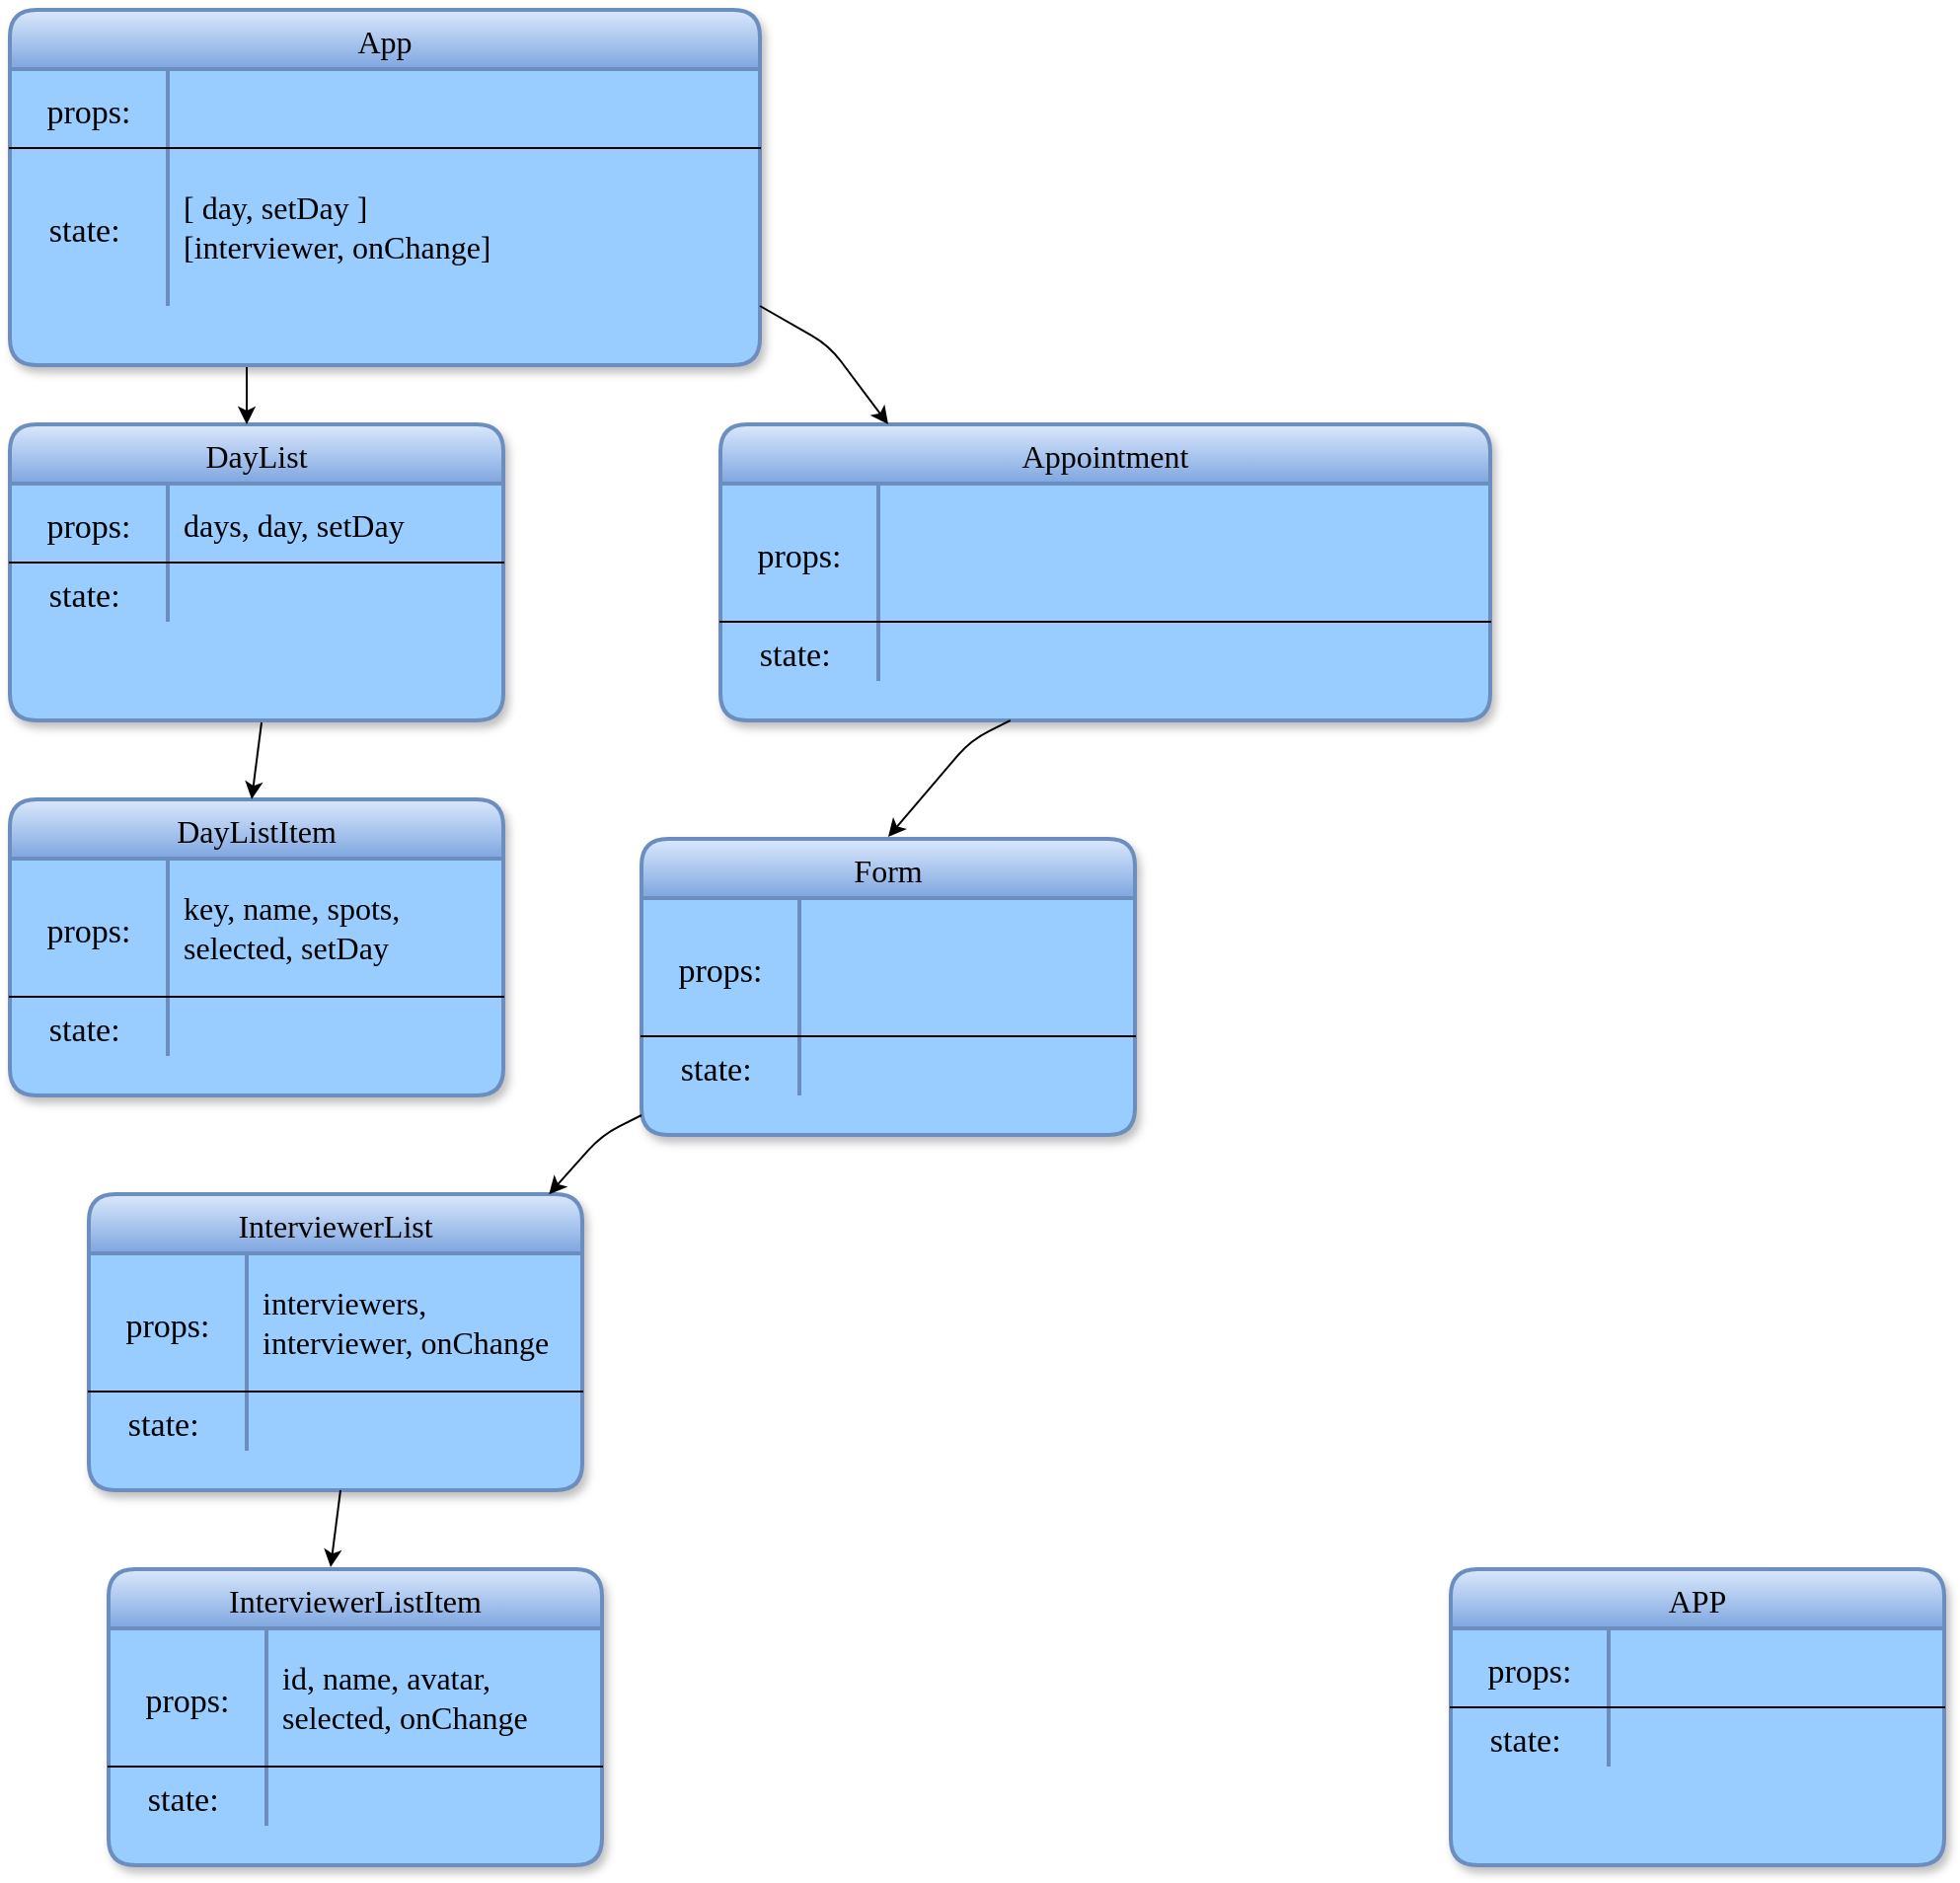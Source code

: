 <mxfile version="13.11.0" type="github">
  <diagram id="R2lEEEUBdFMjLlhIrx00" name="Page-1">
    <mxGraphModel dx="1604" dy="761" grid="1" gridSize="10" guides="1" tooltips="1" connect="1" arrows="1" fold="1" page="1" pageScale="1" pageWidth="850" pageHeight="1100" math="0" shadow="0" extFonts="Permanent Marker^https://fonts.googleapis.com/css?family=Permanent+Marker">
      <root>
        <mxCell id="0" />
        <mxCell id="1" parent="0" />
        <mxCell id="C-vyLk0tnHw3VtMMgP7b-23" value="App" style="shape=table;startSize=30;container=1;collapsible=1;childLayout=tableLayout;fixedRows=1;rowLines=0;fontStyle=0;align=center;resizeLast=1;fillColor=#dae8fc;strokeWidth=2;perimeterSpacing=1;rounded=1;shadow=1;gradientColor=#7ea6e0;swimlaneFillColor=#99CCFF;fontFamily=Permanent Marker;fontSource=https%3A%2F%2Ffonts.googleapis.com%2Fcss%3Ffamily%3DPermanent%2BMarker;fontSize=16;strokeColor=#6c8ebf;" parent="1" vertex="1">
          <mxGeometry x="-760" y="30" width="380" height="180" as="geometry" />
        </mxCell>
        <mxCell id="C-vyLk0tnHw3VtMMgP7b-24" value="" style="shape=partialRectangle;collapsible=0;dropTarget=0;pointerEvents=0;fillColor=none;points=[[0,0.5],[1,0.5]];portConstraint=eastwest;top=0;left=0;right=0;bottom=1;" parent="C-vyLk0tnHw3VtMMgP7b-23" vertex="1">
          <mxGeometry y="30" width="380" height="40" as="geometry" />
        </mxCell>
        <mxCell id="C-vyLk0tnHw3VtMMgP7b-25" value="props:" style="shape=partialRectangle;overflow=hidden;connectable=0;fillColor=none;top=0;left=0;bottom=0;right=0;fontStyle=0;fontFamily=Permanent Marker;fontSource=https%3A%2F%2Ffonts.googleapis.com%2Fcss%3Ffamily%3DPermanent%2BMarker;fontSize=17;strokeColor=none;" parent="C-vyLk0tnHw3VtMMgP7b-24" vertex="1">
          <mxGeometry width="80" height="40" as="geometry" />
        </mxCell>
        <mxCell id="C-vyLk0tnHw3VtMMgP7b-26" value="" style="shape=partialRectangle;overflow=hidden;connectable=0;fillColor=none;top=0;left=0;bottom=0;right=0;align=left;spacingLeft=6;fontStyle=5;dashed=1;strokeColor=none;" parent="C-vyLk0tnHw3VtMMgP7b-24" vertex="1">
          <mxGeometry x="80" width="300" height="40" as="geometry" />
        </mxCell>
        <mxCell id="C-vyLk0tnHw3VtMMgP7b-27" value="" style="shape=partialRectangle;collapsible=0;dropTarget=0;pointerEvents=0;fillColor=none;points=[[0,0.5],[1,0.5]];portConstraint=eastwest;top=0;left=0;right=0;bottom=0;" parent="C-vyLk0tnHw3VtMMgP7b-23" vertex="1">
          <mxGeometry y="70" width="380" height="80" as="geometry" />
        </mxCell>
        <mxCell id="C-vyLk0tnHw3VtMMgP7b-28" value="state: " style="shape=partialRectangle;overflow=hidden;connectable=0;fillColor=none;top=0;left=0;bottom=0;right=0;fontStyle=0;fontFamily=Permanent Marker;fontSource=https%3A%2F%2Ffonts.googleapis.com%2Fcss%3Ffamily%3DPermanent%2BMarker;fontSize=17;strokeColor=none;" parent="C-vyLk0tnHw3VtMMgP7b-27" vertex="1">
          <mxGeometry width="80" height="80" as="geometry" />
        </mxCell>
        <mxCell id="C-vyLk0tnHw3VtMMgP7b-29" value="[ day, setDay ]&#xa;[interviewer, onChange]" style="shape=partialRectangle;overflow=hidden;connectable=0;fillColor=none;top=0;left=0;bottom=0;right=0;align=left;spacingLeft=6;fontFamily=Comic Sans MS;fontSize=16;whiteSpace=wrap;" parent="C-vyLk0tnHw3VtMMgP7b-27" vertex="1">
          <mxGeometry x="80" width="300" height="80" as="geometry" />
        </mxCell>
        <mxCell id="A5uWAZjU7SPnxZfKaYR8-1" value="DayList" style="shape=table;startSize=30;container=1;collapsible=1;childLayout=tableLayout;fixedRows=1;rowLines=0;fontStyle=0;align=center;resizeLast=1;fillColor=#dae8fc;strokeWidth=2;perimeterSpacing=1;rounded=1;shadow=1;gradientColor=#7ea6e0;swimlaneFillColor=#99CCFF;fontFamily=Permanent Marker;fontSource=https%3A%2F%2Ffonts.googleapis.com%2Fcss%3Ffamily%3DPermanent%2BMarker;fontSize=16;strokeColor=#6c8ebf;" parent="1" vertex="1">
          <mxGeometry x="-760" y="240" width="250" height="150" as="geometry" />
        </mxCell>
        <mxCell id="A5uWAZjU7SPnxZfKaYR8-2" value="" style="shape=partialRectangle;collapsible=0;dropTarget=0;pointerEvents=0;fillColor=none;points=[[0,0.5],[1,0.5]];portConstraint=eastwest;top=0;left=0;right=0;bottom=1;" parent="A5uWAZjU7SPnxZfKaYR8-1" vertex="1">
          <mxGeometry y="30" width="250" height="40" as="geometry" />
        </mxCell>
        <mxCell id="A5uWAZjU7SPnxZfKaYR8-3" value="props:" style="shape=partialRectangle;overflow=hidden;connectable=0;fillColor=none;top=0;left=0;bottom=0;right=0;fontStyle=0;fontFamily=Permanent Marker;fontSource=https%3A%2F%2Ffonts.googleapis.com%2Fcss%3Ffamily%3DPermanent%2BMarker;fontSize=17;strokeColor=none;" parent="A5uWAZjU7SPnxZfKaYR8-2" vertex="1">
          <mxGeometry width="80" height="40" as="geometry" />
        </mxCell>
        <mxCell id="A5uWAZjU7SPnxZfKaYR8-4" value="days, day, setDay" style="shape=partialRectangle;overflow=hidden;connectable=0;fillColor=none;top=0;left=0;bottom=0;right=0;align=left;spacingLeft=6;fontStyle=0;dashed=1;strokeColor=none;fontFamily=Comic Sans MS;fontSize=16;" parent="A5uWAZjU7SPnxZfKaYR8-2" vertex="1">
          <mxGeometry x="80" width="170" height="40" as="geometry" />
        </mxCell>
        <mxCell id="A5uWAZjU7SPnxZfKaYR8-5" value="" style="shape=partialRectangle;collapsible=0;dropTarget=0;pointerEvents=0;fillColor=none;points=[[0,0.5],[1,0.5]];portConstraint=eastwest;top=0;left=0;right=0;bottom=0;" parent="A5uWAZjU7SPnxZfKaYR8-1" vertex="1">
          <mxGeometry y="70" width="250" height="30" as="geometry" />
        </mxCell>
        <mxCell id="A5uWAZjU7SPnxZfKaYR8-6" value="state: " style="shape=partialRectangle;overflow=hidden;connectable=0;fillColor=none;top=0;left=0;bottom=0;right=0;fontStyle=0;fontFamily=Permanent Marker;fontSource=https%3A%2F%2Ffonts.googleapis.com%2Fcss%3Ffamily%3DPermanent%2BMarker;fontSize=17;strokeColor=none;" parent="A5uWAZjU7SPnxZfKaYR8-5" vertex="1">
          <mxGeometry width="80" height="30" as="geometry" />
        </mxCell>
        <mxCell id="A5uWAZjU7SPnxZfKaYR8-7" value="" style="shape=partialRectangle;overflow=hidden;connectable=0;fillColor=none;top=0;left=0;bottom=0;right=0;align=left;spacingLeft=6;fontFamily=Comic Sans MS;fontSize=16;" parent="A5uWAZjU7SPnxZfKaYR8-5" vertex="1">
          <mxGeometry x="80" width="170" height="30" as="geometry" />
        </mxCell>
        <mxCell id="A5uWAZjU7SPnxZfKaYR8-8" value="DayListItem" style="shape=table;startSize=30;container=1;collapsible=1;childLayout=tableLayout;fixedRows=1;rowLines=0;fontStyle=0;align=center;resizeLast=1;fillColor=#dae8fc;strokeWidth=2;perimeterSpacing=1;rounded=1;shadow=1;gradientColor=#7ea6e0;swimlaneFillColor=#99CCFF;fontFamily=Permanent Marker;fontSource=https%3A%2F%2Ffonts.googleapis.com%2Fcss%3Ffamily%3DPermanent%2BMarker;fontSize=16;strokeColor=#6c8ebf;" parent="1" vertex="1">
          <mxGeometry x="-760" y="430" width="250" height="150" as="geometry" />
        </mxCell>
        <mxCell id="A5uWAZjU7SPnxZfKaYR8-9" value="" style="shape=partialRectangle;collapsible=0;dropTarget=0;pointerEvents=0;fillColor=none;points=[[0,0.5],[1,0.5]];portConstraint=eastwest;top=0;left=0;right=0;bottom=1;" parent="A5uWAZjU7SPnxZfKaYR8-8" vertex="1">
          <mxGeometry y="30" width="250" height="70" as="geometry" />
        </mxCell>
        <mxCell id="A5uWAZjU7SPnxZfKaYR8-10" value="props:" style="shape=partialRectangle;overflow=hidden;connectable=0;fillColor=none;top=0;left=0;bottom=0;right=0;fontStyle=0;fontFamily=Permanent Marker;fontSource=https%3A%2F%2Ffonts.googleapis.com%2Fcss%3Ffamily%3DPermanent%2BMarker;fontSize=17;strokeColor=none;" parent="A5uWAZjU7SPnxZfKaYR8-9" vertex="1">
          <mxGeometry width="80" height="70" as="geometry" />
        </mxCell>
        <mxCell id="A5uWAZjU7SPnxZfKaYR8-11" value="key, name, spots, selected, setDay" style="shape=partialRectangle;overflow=hidden;connectable=0;fillColor=none;top=0;left=0;bottom=0;right=0;align=left;spacingLeft=6;fontStyle=0;dashed=1;strokeColor=none;fontSize=16;fontFamily=Comic Sans MS;whiteSpace=wrap;" parent="A5uWAZjU7SPnxZfKaYR8-9" vertex="1">
          <mxGeometry x="80" width="170" height="70" as="geometry" />
        </mxCell>
        <mxCell id="A5uWAZjU7SPnxZfKaYR8-12" value="" style="shape=partialRectangle;collapsible=0;dropTarget=0;pointerEvents=0;fillColor=none;points=[[0,0.5],[1,0.5]];portConstraint=eastwest;top=0;left=0;right=0;bottom=0;" parent="A5uWAZjU7SPnxZfKaYR8-8" vertex="1">
          <mxGeometry y="100" width="250" height="30" as="geometry" />
        </mxCell>
        <mxCell id="A5uWAZjU7SPnxZfKaYR8-13" value="state: " style="shape=partialRectangle;overflow=hidden;connectable=0;fillColor=none;top=0;left=0;bottom=0;right=0;fontStyle=0;fontFamily=Permanent Marker;fontSource=https%3A%2F%2Ffonts.googleapis.com%2Fcss%3Ffamily%3DPermanent%2BMarker;fontSize=17;strokeColor=none;" parent="A5uWAZjU7SPnxZfKaYR8-12" vertex="1">
          <mxGeometry width="80" height="30" as="geometry" />
        </mxCell>
        <mxCell id="A5uWAZjU7SPnxZfKaYR8-14" value="" style="shape=partialRectangle;overflow=hidden;connectable=0;fillColor=none;top=0;left=0;bottom=0;right=0;align=left;spacingLeft=6;" parent="A5uWAZjU7SPnxZfKaYR8-12" vertex="1">
          <mxGeometry x="80" width="170" height="30" as="geometry" />
        </mxCell>
        <mxCell id="A5uWAZjU7SPnxZfKaYR8-15" value="InterviewerList" style="shape=table;startSize=30;container=1;collapsible=1;childLayout=tableLayout;fixedRows=1;rowLines=0;fontStyle=0;align=center;resizeLast=1;fillColor=#dae8fc;strokeWidth=2;perimeterSpacing=1;rounded=1;shadow=1;gradientColor=#7ea6e0;swimlaneFillColor=#99CCFF;fontFamily=Permanent Marker;fontSource=https%3A%2F%2Ffonts.googleapis.com%2Fcss%3Ffamily%3DPermanent%2BMarker;fontSize=16;strokeColor=#6c8ebf;" parent="1" vertex="1">
          <mxGeometry x="-720" y="630" width="250" height="150" as="geometry" />
        </mxCell>
        <mxCell id="A5uWAZjU7SPnxZfKaYR8-16" value="" style="shape=partialRectangle;collapsible=0;dropTarget=0;pointerEvents=0;fillColor=none;points=[[0,0.5],[1,0.5]];portConstraint=eastwest;top=0;left=0;right=0;bottom=1;" parent="A5uWAZjU7SPnxZfKaYR8-15" vertex="1">
          <mxGeometry y="30" width="250" height="70" as="geometry" />
        </mxCell>
        <mxCell id="A5uWAZjU7SPnxZfKaYR8-17" value="props:" style="shape=partialRectangle;overflow=hidden;connectable=0;fillColor=none;top=0;left=0;bottom=0;right=0;fontStyle=0;fontFamily=Permanent Marker;fontSource=https%3A%2F%2Ffonts.googleapis.com%2Fcss%3Ffamily%3DPermanent%2BMarker;fontSize=17;strokeColor=none;" parent="A5uWAZjU7SPnxZfKaYR8-16" vertex="1">
          <mxGeometry width="80" height="70" as="geometry" />
        </mxCell>
        <mxCell id="A5uWAZjU7SPnxZfKaYR8-18" value="interviewers, interviewer, onChange" style="shape=partialRectangle;overflow=hidden;connectable=0;fillColor=none;top=0;left=0;bottom=0;right=0;align=left;spacingLeft=6;fontStyle=0;dashed=1;strokeColor=none;fontFamily=Comic Sans MS;fontSize=16;whiteSpace=wrap;labelBorderColor=none;" parent="A5uWAZjU7SPnxZfKaYR8-16" vertex="1">
          <mxGeometry x="80" width="170" height="70" as="geometry" />
        </mxCell>
        <mxCell id="A5uWAZjU7SPnxZfKaYR8-19" value="" style="shape=partialRectangle;collapsible=0;dropTarget=0;pointerEvents=0;fillColor=none;points=[[0,0.5],[1,0.5]];portConstraint=eastwest;top=0;left=0;right=0;bottom=0;" parent="A5uWAZjU7SPnxZfKaYR8-15" vertex="1">
          <mxGeometry y="100" width="250" height="30" as="geometry" />
        </mxCell>
        <mxCell id="A5uWAZjU7SPnxZfKaYR8-20" value="state: " style="shape=partialRectangle;overflow=hidden;connectable=0;fillColor=none;top=0;left=0;bottom=0;right=0;fontStyle=0;fontFamily=Permanent Marker;fontSource=https%3A%2F%2Ffonts.googleapis.com%2Fcss%3Ffamily%3DPermanent%2BMarker;fontSize=17;strokeColor=none;" parent="A5uWAZjU7SPnxZfKaYR8-19" vertex="1">
          <mxGeometry width="80" height="30" as="geometry" />
        </mxCell>
        <mxCell id="A5uWAZjU7SPnxZfKaYR8-21" value="" style="shape=partialRectangle;overflow=hidden;connectable=0;fillColor=none;top=0;left=0;bottom=0;right=0;align=left;spacingLeft=6;" parent="A5uWAZjU7SPnxZfKaYR8-19" vertex="1">
          <mxGeometry x="80" width="170" height="30" as="geometry" />
        </mxCell>
        <mxCell id="A5uWAZjU7SPnxZfKaYR8-22" value="APP" style="shape=table;startSize=30;container=1;collapsible=1;childLayout=tableLayout;fixedRows=1;rowLines=0;fontStyle=0;align=center;resizeLast=1;fillColor=#dae8fc;strokeWidth=2;perimeterSpacing=1;rounded=1;shadow=1;gradientColor=#7ea6e0;swimlaneFillColor=#99CCFF;fontFamily=Permanent Marker;fontSource=https%3A%2F%2Ffonts.googleapis.com%2Fcss%3Ffamily%3DPermanent%2BMarker;fontSize=16;strokeColor=#6c8ebf;" parent="1" vertex="1">
          <mxGeometry x="-30" y="820" width="250" height="150" as="geometry" />
        </mxCell>
        <mxCell id="A5uWAZjU7SPnxZfKaYR8-23" value="" style="shape=partialRectangle;collapsible=0;dropTarget=0;pointerEvents=0;fillColor=none;points=[[0,0.5],[1,0.5]];portConstraint=eastwest;top=0;left=0;right=0;bottom=1;" parent="A5uWAZjU7SPnxZfKaYR8-22" vertex="1">
          <mxGeometry y="30" width="250" height="40" as="geometry" />
        </mxCell>
        <mxCell id="A5uWAZjU7SPnxZfKaYR8-24" value="props:" style="shape=partialRectangle;overflow=hidden;connectable=0;fillColor=none;top=0;left=0;bottom=0;right=0;fontStyle=0;fontFamily=Permanent Marker;fontSource=https%3A%2F%2Ffonts.googleapis.com%2Fcss%3Ffamily%3DPermanent%2BMarker;fontSize=17;strokeColor=none;" parent="A5uWAZjU7SPnxZfKaYR8-23" vertex="1">
          <mxGeometry width="80" height="40" as="geometry" />
        </mxCell>
        <mxCell id="A5uWAZjU7SPnxZfKaYR8-25" value="" style="shape=partialRectangle;overflow=hidden;connectable=0;fillColor=none;top=0;left=0;bottom=0;right=0;align=left;spacingLeft=6;fontStyle=5;dashed=1;strokeColor=none;" parent="A5uWAZjU7SPnxZfKaYR8-23" vertex="1">
          <mxGeometry x="80" width="170" height="40" as="geometry" />
        </mxCell>
        <mxCell id="A5uWAZjU7SPnxZfKaYR8-26" value="" style="shape=partialRectangle;collapsible=0;dropTarget=0;pointerEvents=0;fillColor=none;points=[[0,0.5],[1,0.5]];portConstraint=eastwest;top=0;left=0;right=0;bottom=0;" parent="A5uWAZjU7SPnxZfKaYR8-22" vertex="1">
          <mxGeometry y="70" width="250" height="30" as="geometry" />
        </mxCell>
        <mxCell id="A5uWAZjU7SPnxZfKaYR8-27" value="state: " style="shape=partialRectangle;overflow=hidden;connectable=0;fillColor=none;top=0;left=0;bottom=0;right=0;fontStyle=0;fontFamily=Permanent Marker;fontSource=https%3A%2F%2Ffonts.googleapis.com%2Fcss%3Ffamily%3DPermanent%2BMarker;fontSize=17;strokeColor=none;" parent="A5uWAZjU7SPnxZfKaYR8-26" vertex="1">
          <mxGeometry width="80" height="30" as="geometry" />
        </mxCell>
        <mxCell id="A5uWAZjU7SPnxZfKaYR8-28" value="" style="shape=partialRectangle;overflow=hidden;connectable=0;fillColor=none;top=0;left=0;bottom=0;right=0;align=left;spacingLeft=6;" parent="A5uWAZjU7SPnxZfKaYR8-26" vertex="1">
          <mxGeometry x="80" width="170" height="30" as="geometry" />
        </mxCell>
        <mxCell id="A5uWAZjU7SPnxZfKaYR8-29" value="" style="endArrow=classic;html=1;fontFamily=Comic Sans MS;fontSize=16;" parent="1" edge="1">
          <mxGeometry width="50" height="50" relative="1" as="geometry">
            <mxPoint x="-640" y="211" as="sourcePoint" />
            <mxPoint x="-640" y="240" as="targetPoint" />
          </mxGeometry>
        </mxCell>
        <mxCell id="A5uWAZjU7SPnxZfKaYR8-30" value="" style="endArrow=classic;html=1;fontFamily=Comic Sans MS;fontSize=16;exitX=0.5;exitY=1;exitDx=0;exitDy=0;" parent="1" edge="1">
          <mxGeometry width="50" height="50" relative="1" as="geometry">
            <mxPoint x="-632.5" y="391" as="sourcePoint" />
            <mxPoint x="-637.5" y="430" as="targetPoint" />
          </mxGeometry>
        </mxCell>
        <mxCell id="02ypSgLtWr1g-AYpHdK3-1" value="InterviewerListItem" style="shape=table;startSize=30;container=1;collapsible=1;childLayout=tableLayout;fixedRows=1;rowLines=0;fontStyle=0;align=center;resizeLast=1;fillColor=#dae8fc;strokeWidth=2;perimeterSpacing=1;rounded=1;shadow=1;gradientColor=#7ea6e0;swimlaneFillColor=#99CCFF;fontFamily=Permanent Marker;fontSource=https%3A%2F%2Ffonts.googleapis.com%2Fcss%3Ffamily%3DPermanent%2BMarker;fontSize=16;strokeColor=#6c8ebf;" vertex="1" parent="1">
          <mxGeometry x="-710" y="820" width="250" height="150" as="geometry" />
        </mxCell>
        <mxCell id="02ypSgLtWr1g-AYpHdK3-2" value="" style="shape=partialRectangle;collapsible=0;dropTarget=0;pointerEvents=0;fillColor=none;points=[[0,0.5],[1,0.5]];portConstraint=eastwest;top=0;left=0;right=0;bottom=1;" vertex="1" parent="02ypSgLtWr1g-AYpHdK3-1">
          <mxGeometry y="30" width="250" height="70" as="geometry" />
        </mxCell>
        <mxCell id="02ypSgLtWr1g-AYpHdK3-3" value="props:" style="shape=partialRectangle;overflow=hidden;connectable=0;fillColor=none;top=0;left=0;bottom=0;right=0;fontStyle=0;fontFamily=Permanent Marker;fontSource=https%3A%2F%2Ffonts.googleapis.com%2Fcss%3Ffamily%3DPermanent%2BMarker;fontSize=17;strokeColor=none;" vertex="1" parent="02ypSgLtWr1g-AYpHdK3-2">
          <mxGeometry width="80" height="70" as="geometry" />
        </mxCell>
        <mxCell id="02ypSgLtWr1g-AYpHdK3-4" value="id, name, avatar, selected, onChange" style="shape=partialRectangle;overflow=hidden;connectable=0;fillColor=none;top=0;left=0;bottom=0;right=0;align=left;spacingLeft=6;fontStyle=0;dashed=1;strokeColor=none;fontFamily=Comic Sans MS;fontSize=16;whiteSpace=wrap;" vertex="1" parent="02ypSgLtWr1g-AYpHdK3-2">
          <mxGeometry x="80" width="170" height="70" as="geometry" />
        </mxCell>
        <mxCell id="02ypSgLtWr1g-AYpHdK3-5" value="" style="shape=partialRectangle;collapsible=0;dropTarget=0;pointerEvents=0;fillColor=none;points=[[0,0.5],[1,0.5]];portConstraint=eastwest;top=0;left=0;right=0;bottom=0;" vertex="1" parent="02ypSgLtWr1g-AYpHdK3-1">
          <mxGeometry y="100" width="250" height="30" as="geometry" />
        </mxCell>
        <mxCell id="02ypSgLtWr1g-AYpHdK3-6" value="state: " style="shape=partialRectangle;overflow=hidden;connectable=0;fillColor=none;top=0;left=0;bottom=0;right=0;fontStyle=0;fontFamily=Permanent Marker;fontSource=https%3A%2F%2Ffonts.googleapis.com%2Fcss%3Ffamily%3DPermanent%2BMarker;fontSize=17;strokeColor=none;" vertex="1" parent="02ypSgLtWr1g-AYpHdK3-5">
          <mxGeometry width="80" height="30" as="geometry" />
        </mxCell>
        <mxCell id="02ypSgLtWr1g-AYpHdK3-7" value="" style="shape=partialRectangle;overflow=hidden;connectable=0;fillColor=none;top=0;left=0;bottom=0;right=0;align=left;spacingLeft=6;fontFamily=Comic Sans MS;fontSize=16;" vertex="1" parent="02ypSgLtWr1g-AYpHdK3-5">
          <mxGeometry x="80" width="170" height="30" as="geometry" />
        </mxCell>
        <mxCell id="02ypSgLtWr1g-AYpHdK3-9" value="" style="endArrow=classic;html=1;fontFamily=Comic Sans MS;fontSize=16;exitX=0.5;exitY=1;exitDx=0;exitDy=0;" edge="1" parent="1">
          <mxGeometry width="50" height="50" relative="1" as="geometry">
            <mxPoint x="-592.5" y="780" as="sourcePoint" />
            <mxPoint x="-597.5" y="819" as="targetPoint" />
          </mxGeometry>
        </mxCell>
        <mxCell id="02ypSgLtWr1g-AYpHdK3-10" value="Appointment" style="shape=table;startSize=30;container=1;collapsible=1;childLayout=tableLayout;fixedRows=1;rowLines=0;fontStyle=0;align=center;resizeLast=1;fillColor=#dae8fc;strokeWidth=2;perimeterSpacing=1;rounded=1;shadow=1;gradientColor=#7ea6e0;swimlaneFillColor=#99CCFF;fontFamily=Permanent Marker;fontSource=https%3A%2F%2Ffonts.googleapis.com%2Fcss%3Ffamily%3DPermanent%2BMarker;fontSize=16;strokeColor=#6c8ebf;" vertex="1" parent="1">
          <mxGeometry x="-400" y="240" width="390" height="150" as="geometry" />
        </mxCell>
        <mxCell id="02ypSgLtWr1g-AYpHdK3-11" value="" style="shape=partialRectangle;collapsible=0;dropTarget=0;pointerEvents=0;fillColor=none;points=[[0,0.5],[1,0.5]];portConstraint=eastwest;top=0;left=0;right=0;bottom=1;" vertex="1" parent="02ypSgLtWr1g-AYpHdK3-10">
          <mxGeometry y="30" width="390" height="70" as="geometry" />
        </mxCell>
        <mxCell id="02ypSgLtWr1g-AYpHdK3-12" value="props:" style="shape=partialRectangle;overflow=hidden;connectable=0;fillColor=none;top=0;left=0;bottom=0;right=0;fontStyle=0;fontFamily=Permanent Marker;fontSource=https%3A%2F%2Ffonts.googleapis.com%2Fcss%3Ffamily%3DPermanent%2BMarker;fontSize=17;strokeColor=none;" vertex="1" parent="02ypSgLtWr1g-AYpHdK3-11">
          <mxGeometry width="80" height="70" as="geometry" />
        </mxCell>
        <mxCell id="02ypSgLtWr1g-AYpHdK3-13" value="" style="shape=partialRectangle;overflow=hidden;connectable=0;fillColor=none;top=0;left=0;bottom=0;right=0;align=left;spacingLeft=6;fontStyle=0;dashed=1;strokeColor=none;fontFamily=Comic Sans MS;fontSize=16;whiteSpace=wrap;labelBorderColor=none;" vertex="1" parent="02ypSgLtWr1g-AYpHdK3-11">
          <mxGeometry x="80" width="310" height="70" as="geometry" />
        </mxCell>
        <mxCell id="02ypSgLtWr1g-AYpHdK3-14" value="" style="shape=partialRectangle;collapsible=0;dropTarget=0;pointerEvents=0;fillColor=none;points=[[0,0.5],[1,0.5]];portConstraint=eastwest;top=0;left=0;right=0;bottom=0;" vertex="1" parent="02ypSgLtWr1g-AYpHdK3-10">
          <mxGeometry y="100" width="390" height="30" as="geometry" />
        </mxCell>
        <mxCell id="02ypSgLtWr1g-AYpHdK3-15" value="state: " style="shape=partialRectangle;overflow=hidden;connectable=0;fillColor=none;top=0;left=0;bottom=0;right=0;fontStyle=0;fontFamily=Permanent Marker;fontSource=https%3A%2F%2Ffonts.googleapis.com%2Fcss%3Ffamily%3DPermanent%2BMarker;fontSize=17;strokeColor=none;" vertex="1" parent="02ypSgLtWr1g-AYpHdK3-14">
          <mxGeometry width="80" height="30" as="geometry" />
        </mxCell>
        <mxCell id="02ypSgLtWr1g-AYpHdK3-16" value="" style="shape=partialRectangle;overflow=hidden;connectable=0;fillColor=none;top=0;left=0;bottom=0;right=0;align=left;spacingLeft=6;" vertex="1" parent="02ypSgLtWr1g-AYpHdK3-14">
          <mxGeometry x="80" width="310" height="30" as="geometry" />
        </mxCell>
        <mxCell id="02ypSgLtWr1g-AYpHdK3-17" value="" style="endArrow=classic;html=1;fontFamily=Comic Sans MS;fontSize=16;exitX=0.5;exitY=1;exitDx=0;exitDy=0;" edge="1" parent="1">
          <mxGeometry width="50" height="50" relative="1" as="geometry">
            <mxPoint x="-380" y="180" as="sourcePoint" />
            <mxPoint x="-315" y="240" as="targetPoint" />
            <Array as="points">
              <mxPoint x="-345" y="200" />
            </Array>
          </mxGeometry>
        </mxCell>
        <mxCell id="02ypSgLtWr1g-AYpHdK3-18" value="Form" style="shape=table;startSize=30;container=1;collapsible=1;childLayout=tableLayout;fixedRows=1;rowLines=0;fontStyle=0;align=center;resizeLast=1;fillColor=#dae8fc;strokeWidth=2;perimeterSpacing=1;rounded=1;shadow=1;gradientColor=#7ea6e0;swimlaneFillColor=#99CCFF;fontFamily=Permanent Marker;fontSource=https%3A%2F%2Ffonts.googleapis.com%2Fcss%3Ffamily%3DPermanent%2BMarker;fontSize=16;strokeColor=#6c8ebf;" vertex="1" parent="1">
          <mxGeometry x="-440" y="450" width="250" height="150" as="geometry" />
        </mxCell>
        <mxCell id="02ypSgLtWr1g-AYpHdK3-19" value="" style="shape=partialRectangle;collapsible=0;dropTarget=0;pointerEvents=0;fillColor=none;points=[[0,0.5],[1,0.5]];portConstraint=eastwest;top=0;left=0;right=0;bottom=1;" vertex="1" parent="02ypSgLtWr1g-AYpHdK3-18">
          <mxGeometry y="30" width="250" height="70" as="geometry" />
        </mxCell>
        <mxCell id="02ypSgLtWr1g-AYpHdK3-20" value="props:" style="shape=partialRectangle;overflow=hidden;connectable=0;fillColor=none;top=0;left=0;bottom=0;right=0;fontStyle=0;fontFamily=Permanent Marker;fontSource=https%3A%2F%2Ffonts.googleapis.com%2Fcss%3Ffamily%3DPermanent%2BMarker;fontSize=17;strokeColor=none;" vertex="1" parent="02ypSgLtWr1g-AYpHdK3-19">
          <mxGeometry width="80" height="70" as="geometry" />
        </mxCell>
        <mxCell id="02ypSgLtWr1g-AYpHdK3-21" value="" style="shape=partialRectangle;overflow=hidden;connectable=0;fillColor=none;top=0;left=0;bottom=0;right=0;align=left;spacingLeft=6;fontStyle=0;dashed=1;strokeColor=none;fontSize=16;fontFamily=Comic Sans MS;whiteSpace=wrap;" vertex="1" parent="02ypSgLtWr1g-AYpHdK3-19">
          <mxGeometry x="80" width="170" height="70" as="geometry" />
        </mxCell>
        <mxCell id="02ypSgLtWr1g-AYpHdK3-22" value="" style="shape=partialRectangle;collapsible=0;dropTarget=0;pointerEvents=0;fillColor=none;points=[[0,0.5],[1,0.5]];portConstraint=eastwest;top=0;left=0;right=0;bottom=0;" vertex="1" parent="02ypSgLtWr1g-AYpHdK3-18">
          <mxGeometry y="100" width="250" height="30" as="geometry" />
        </mxCell>
        <mxCell id="02ypSgLtWr1g-AYpHdK3-23" value="state: " style="shape=partialRectangle;overflow=hidden;connectable=0;fillColor=none;top=0;left=0;bottom=0;right=0;fontStyle=0;fontFamily=Permanent Marker;fontSource=https%3A%2F%2Ffonts.googleapis.com%2Fcss%3Ffamily%3DPermanent%2BMarker;fontSize=17;strokeColor=none;" vertex="1" parent="02ypSgLtWr1g-AYpHdK3-22">
          <mxGeometry width="80" height="30" as="geometry" />
        </mxCell>
        <mxCell id="02ypSgLtWr1g-AYpHdK3-24" value="" style="shape=partialRectangle;overflow=hidden;connectable=0;fillColor=none;top=0;left=0;bottom=0;right=0;align=left;spacingLeft=6;" vertex="1" parent="02ypSgLtWr1g-AYpHdK3-22">
          <mxGeometry x="80" width="170" height="30" as="geometry" />
        </mxCell>
        <mxCell id="02ypSgLtWr1g-AYpHdK3-25" value="" style="endArrow=classic;html=1;fontFamily=Comic Sans MS;fontSize=16;exitX=0.5;exitY=1;exitDx=0;exitDy=0;entryX=0.929;entryY=0.007;entryDx=0;entryDy=0;entryPerimeter=0;" edge="1" parent="1" target="A5uWAZjU7SPnxZfKaYR8-15">
          <mxGeometry width="50" height="50" relative="1" as="geometry">
            <mxPoint x="-440" y="590" as="sourcePoint" />
            <mxPoint x="-470" y="630" as="targetPoint" />
            <Array as="points">
              <mxPoint x="-460" y="600" />
            </Array>
          </mxGeometry>
        </mxCell>
        <mxCell id="02ypSgLtWr1g-AYpHdK3-26" value="" style="endArrow=classic;html=1;fontFamily=Comic Sans MS;fontSize=16;exitX=0.5;exitY=1;exitDx=0;exitDy=0;entryX=0.5;entryY=0;entryDx=0;entryDy=0;" edge="1" parent="1" target="02ypSgLtWr1g-AYpHdK3-18">
          <mxGeometry width="50" height="50" relative="1" as="geometry">
            <mxPoint x="-253.11" y="390" as="sourcePoint" />
            <mxPoint x="-300.002" y="430.064" as="targetPoint" />
            <Array as="points">
              <mxPoint x="-273.11" y="400" />
            </Array>
          </mxGeometry>
        </mxCell>
      </root>
    </mxGraphModel>
  </diagram>
</mxfile>
